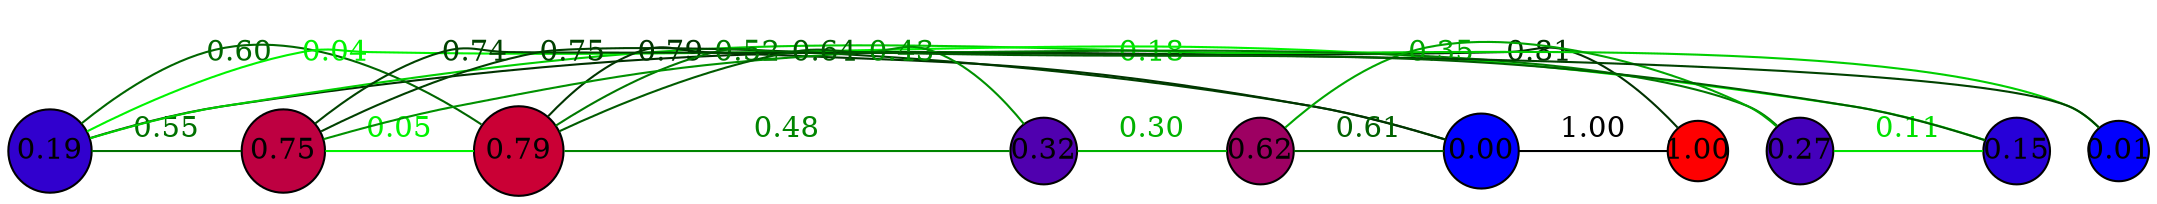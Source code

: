 graph G {
    splines=true;
    overlap=false;
    sep="1.0";
    edge [minlen=2, constraint=false];
    0 [label="0.19", style=filled, fillcolor="#3100ce", width=0.55, height=0.55, fixedsize=true, shape=circle];
    1 [label="0.00", style=filled, fillcolor="#0000ff", width=0.50, height=0.50, fixedsize=true, shape=circle];
    2 [label="0.27", style=filled, fillcolor="#4400bb", width=0.45, height=0.45, fixedsize=true, shape=circle];
    3 [label="0.75", style=filled, fillcolor="#be0041", width=0.55, height=0.55, fixedsize=true, shape=circle];
    4 [label="1.00", style=filled, fillcolor="#fe0001", width=0.40, height=0.40, fixedsize=true, shape=circle];
    5 [label="0.79", style=filled, fillcolor="#ca0035", width=0.60, height=0.60, fixedsize=true, shape=circle];
    6 [label="0.32", style=filled, fillcolor="#5000af", width=0.45, height=0.45, fixedsize=true, shape=circle];
    7 [label="0.01", style=filled, fillcolor="#0200fd", width=0.40, height=0.40, fixedsize=true, shape=circle];
    8 [label="0.15", style=filled, fillcolor="#2700d8", width=0.45, height=0.45, fixedsize=true, shape=circle];
    9 [label="0.62", style=filled, fillcolor="#9d0062", width=0.45, height=0.45, fixedsize=true, shape=circle];
    0 -- 3 [weight=0.55, color="#007100", fontcolor="#007100", label="0.55"];
    0 -- 4 [weight=0.81, color="#003100", fontcolor="#003100", label="0.81"];
    0 -- 5 [weight=0.60, color="#006600", fontcolor="#006600", label="0.60"];
    0 -- 7 [weight=0.18, color="#00cf00", fontcolor="#00cf00", label="0.18"];
    0 -- 8 [weight=0.04, color="#00f400", fontcolor="#00f400", label="0.04"];
    1 -- 3 [weight=0.75, color="#004000", fontcolor="#004000", label="0.75"];
    1 -- 4 [weight=1.00, color="#000000", fontcolor="#000000", label="1.00"];
    1 -- 5 [weight=0.79, color="#003500", fontcolor="#003500", label="0.79"];
    1 -- 9 [weight=0.61, color="#006200", fontcolor="#006200", label="0.61"];
    2 -- 5 [weight=0.52, color="#007900", fontcolor="#007900", label="0.52"];
    2 -- 8 [weight=0.11, color="#00e100", fontcolor="#00e100", label="0.11"];
    2 -- 9 [weight=0.35, color="#00a600", fontcolor="#00a600", label="0.35"];
    3 -- 5 [weight=0.05, color="#00f300", fontcolor="#00f300", label="0.05"];
    3 -- 6 [weight=0.43, color="#009100", fontcolor="#009100", label="0.43"];
    3 -- 7 [weight=0.74, color="#004200", fontcolor="#004200", label="0.74"];
    5 -- 6 [weight=0.48, color="#008500", fontcolor="#008500", label="0.48"];
    5 -- 8 [weight=0.64, color="#005b00", fontcolor="#005b00", label="0.64"];
    6 -- 9 [weight=0.30, color="#00b200", fontcolor="#00b200", label="0.30"];
}

